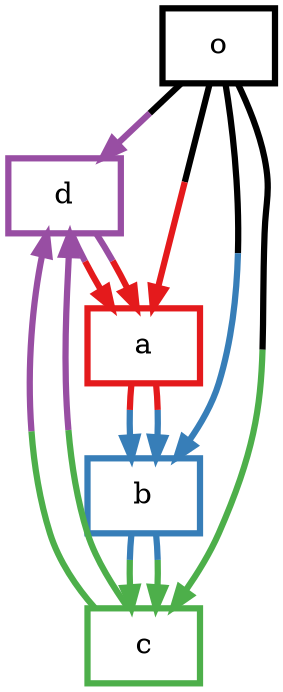 digraph barS {
	{
		rank=same
	4 [shape=box,penwidth=3,colorscheme=set19,color=-1034274336,label="o"]
	}
	{
		rank=same
	}
	3 [shape=box,penwidth=3,colorscheme=set19,color=4,label="d"]
	2 [shape=box,penwidth=3,colorscheme=set19,color=3,label="c"]
	1 [shape=box,penwidth=3,colorscheme=set19,color=2,label="b"]
	0 [shape=box,penwidth=3,colorscheme=set19,color=1,label="a"]
	4 -> 0 [penwidth=3,colorscheme=set19,color="-1034274336;0.5:1"]
	4 -> 1 [penwidth=3,colorscheme=set19,color="-1034274336;0.5:2"]
	4 -> 2 [penwidth=3,colorscheme=set19,color="-1034274336;0.5:3"]
	4 -> 3 [penwidth=3,colorscheme=set19,color="-1034274336;0.5:4"]
	3 -> 0 [penwidth=3,colorscheme=set19,color="4;0.5:1"]
	3 -> 0 [penwidth=3,colorscheme=set19,color="4;0.5:1"]
	2 -> 3 [penwidth=3,colorscheme=set19,color="3;0.5:4"]
	2 -> 3 [penwidth=3,colorscheme=set19,color="3;0.5:4"]
	1 -> 2 [penwidth=3,colorscheme=set19,color="2;0.5:3"]
	1 -> 2 [penwidth=3,colorscheme=set19,color="2;0.5:3"]
	0 -> 1 [penwidth=3,colorscheme=set19,color="1;0.5:2"]
	0 -> 1 [penwidth=3,colorscheme=set19,color="1;0.5:2"]
}

